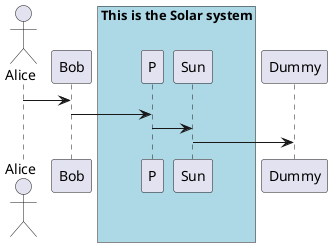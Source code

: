 {
  "sha1": "ehjydtlpetud9z2dhdkkj85kzsvldsq",
  "insertion": {
    "when": "2024-06-01T09:03:04.472Z",
    "user": "plantuml@gmail.com"
  }
}
@startuml
actor Alice
participant Bob

box "This is the Solar system" #LightBlue
participant P
participant Sun
end box

Alice -> Bob
Bob -> P
P -> Sun
Sun -> Dummy
@enduml
